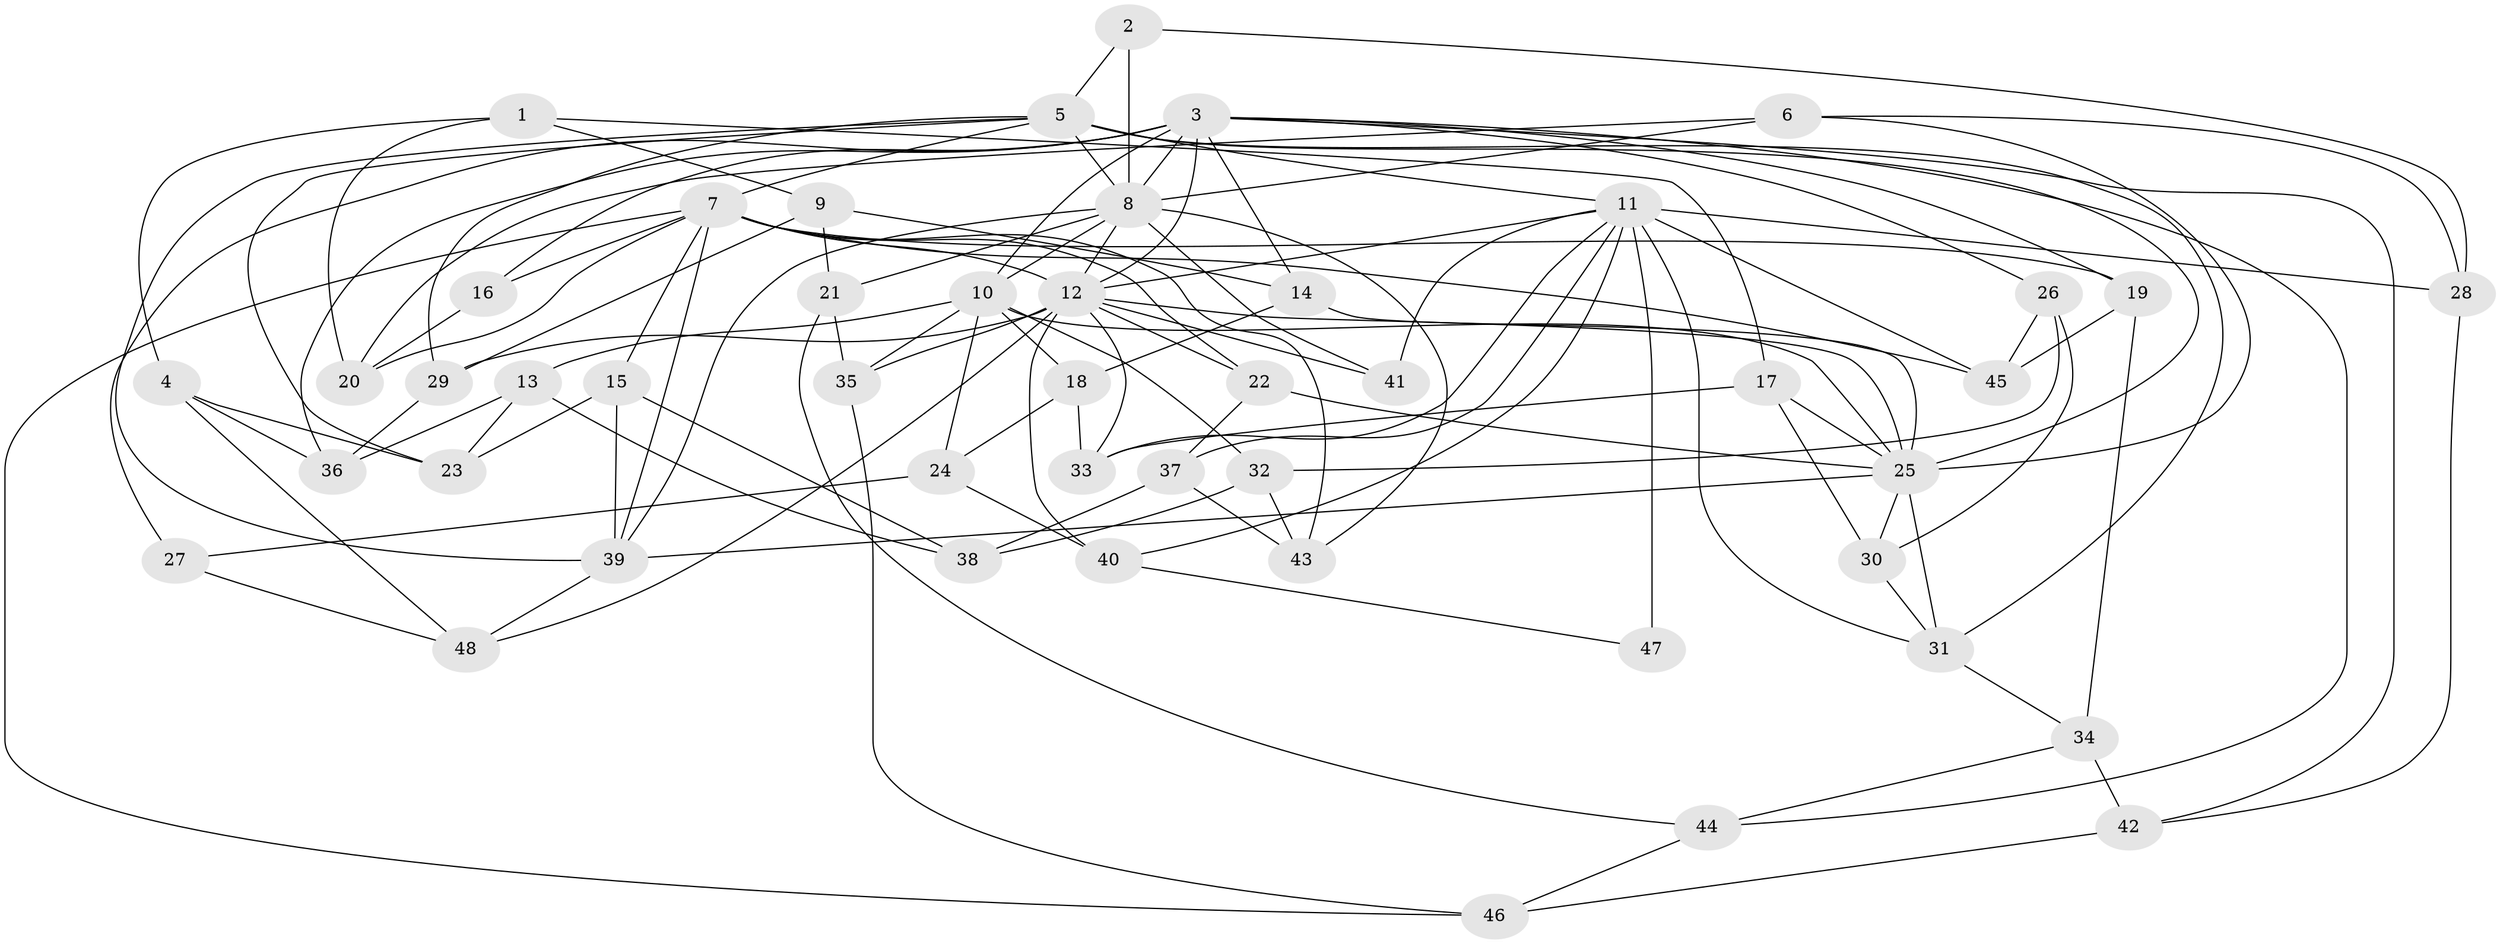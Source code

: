 // original degree distribution, {4: 1.0}
// Generated by graph-tools (version 1.1) at 2025/53/03/04/25 22:53:38]
// undirected, 48 vertices, 119 edges
graph export_dot {
  node [color=gray90,style=filled];
  1;
  2;
  3;
  4;
  5;
  6;
  7;
  8;
  9;
  10;
  11;
  12;
  13;
  14;
  15;
  16;
  17;
  18;
  19;
  20;
  21;
  22;
  23;
  24;
  25;
  26;
  27;
  28;
  29;
  30;
  31;
  32;
  33;
  34;
  35;
  36;
  37;
  38;
  39;
  40;
  41;
  42;
  43;
  44;
  45;
  46;
  47;
  48;
  1 -- 4 [weight=1.0];
  1 -- 9 [weight=1.0];
  1 -- 17 [weight=1.0];
  1 -- 20 [weight=1.0];
  2 -- 5 [weight=1.0];
  2 -- 8 [weight=2.0];
  2 -- 28 [weight=1.0];
  3 -- 8 [weight=1.0];
  3 -- 10 [weight=1.0];
  3 -- 12 [weight=1.0];
  3 -- 14 [weight=1.0];
  3 -- 16 [weight=1.0];
  3 -- 19 [weight=1.0];
  3 -- 26 [weight=1.0];
  3 -- 27 [weight=2.0];
  3 -- 36 [weight=1.0];
  3 -- 42 [weight=1.0];
  3 -- 44 [weight=1.0];
  4 -- 23 [weight=1.0];
  4 -- 36 [weight=1.0];
  4 -- 48 [weight=1.0];
  5 -- 7 [weight=1.0];
  5 -- 8 [weight=1.0];
  5 -- 11 [weight=1.0];
  5 -- 23 [weight=1.0];
  5 -- 25 [weight=2.0];
  5 -- 29 [weight=1.0];
  5 -- 31 [weight=1.0];
  5 -- 39 [weight=1.0];
  6 -- 8 [weight=1.0];
  6 -- 20 [weight=1.0];
  6 -- 25 [weight=1.0];
  6 -- 28 [weight=1.0];
  7 -- 12 [weight=1.0];
  7 -- 15 [weight=1.0];
  7 -- 16 [weight=2.0];
  7 -- 19 [weight=1.0];
  7 -- 20 [weight=1.0];
  7 -- 22 [weight=1.0];
  7 -- 39 [weight=1.0];
  7 -- 43 [weight=1.0];
  7 -- 45 [weight=1.0];
  7 -- 46 [weight=1.0];
  8 -- 10 [weight=1.0];
  8 -- 12 [weight=1.0];
  8 -- 21 [weight=1.0];
  8 -- 39 [weight=1.0];
  8 -- 41 [weight=2.0];
  8 -- 43 [weight=1.0];
  9 -- 14 [weight=1.0];
  9 -- 21 [weight=1.0];
  9 -- 29 [weight=1.0];
  10 -- 13 [weight=1.0];
  10 -- 18 [weight=1.0];
  10 -- 24 [weight=1.0];
  10 -- 25 [weight=1.0];
  10 -- 32 [weight=1.0];
  10 -- 35 [weight=1.0];
  11 -- 12 [weight=1.0];
  11 -- 28 [weight=1.0];
  11 -- 31 [weight=1.0];
  11 -- 33 [weight=1.0];
  11 -- 37 [weight=1.0];
  11 -- 40 [weight=1.0];
  11 -- 41 [weight=1.0];
  11 -- 45 [weight=1.0];
  11 -- 47 [weight=3.0];
  12 -- 22 [weight=1.0];
  12 -- 25 [weight=1.0];
  12 -- 29 [weight=1.0];
  12 -- 33 [weight=1.0];
  12 -- 35 [weight=1.0];
  12 -- 40 [weight=1.0];
  12 -- 41 [weight=1.0];
  12 -- 48 [weight=1.0];
  13 -- 23 [weight=1.0];
  13 -- 36 [weight=1.0];
  13 -- 38 [weight=1.0];
  14 -- 18 [weight=1.0];
  14 -- 25 [weight=1.0];
  15 -- 23 [weight=1.0];
  15 -- 38 [weight=1.0];
  15 -- 39 [weight=1.0];
  16 -- 20 [weight=1.0];
  17 -- 25 [weight=1.0];
  17 -- 30 [weight=1.0];
  17 -- 33 [weight=1.0];
  18 -- 24 [weight=1.0];
  18 -- 33 [weight=1.0];
  19 -- 34 [weight=1.0];
  19 -- 45 [weight=1.0];
  21 -- 35 [weight=1.0];
  21 -- 44 [weight=1.0];
  22 -- 25 [weight=1.0];
  22 -- 37 [weight=1.0];
  24 -- 27 [weight=1.0];
  24 -- 40 [weight=1.0];
  25 -- 30 [weight=1.0];
  25 -- 31 [weight=2.0];
  25 -- 39 [weight=1.0];
  26 -- 30 [weight=1.0];
  26 -- 32 [weight=1.0];
  26 -- 45 [weight=1.0];
  27 -- 48 [weight=1.0];
  28 -- 42 [weight=1.0];
  29 -- 36 [weight=1.0];
  30 -- 31 [weight=1.0];
  31 -- 34 [weight=1.0];
  32 -- 38 [weight=1.0];
  32 -- 43 [weight=1.0];
  34 -- 42 [weight=1.0];
  34 -- 44 [weight=1.0];
  35 -- 46 [weight=1.0];
  37 -- 38 [weight=1.0];
  37 -- 43 [weight=1.0];
  39 -- 48 [weight=1.0];
  40 -- 47 [weight=1.0];
  42 -- 46 [weight=1.0];
  44 -- 46 [weight=1.0];
}
